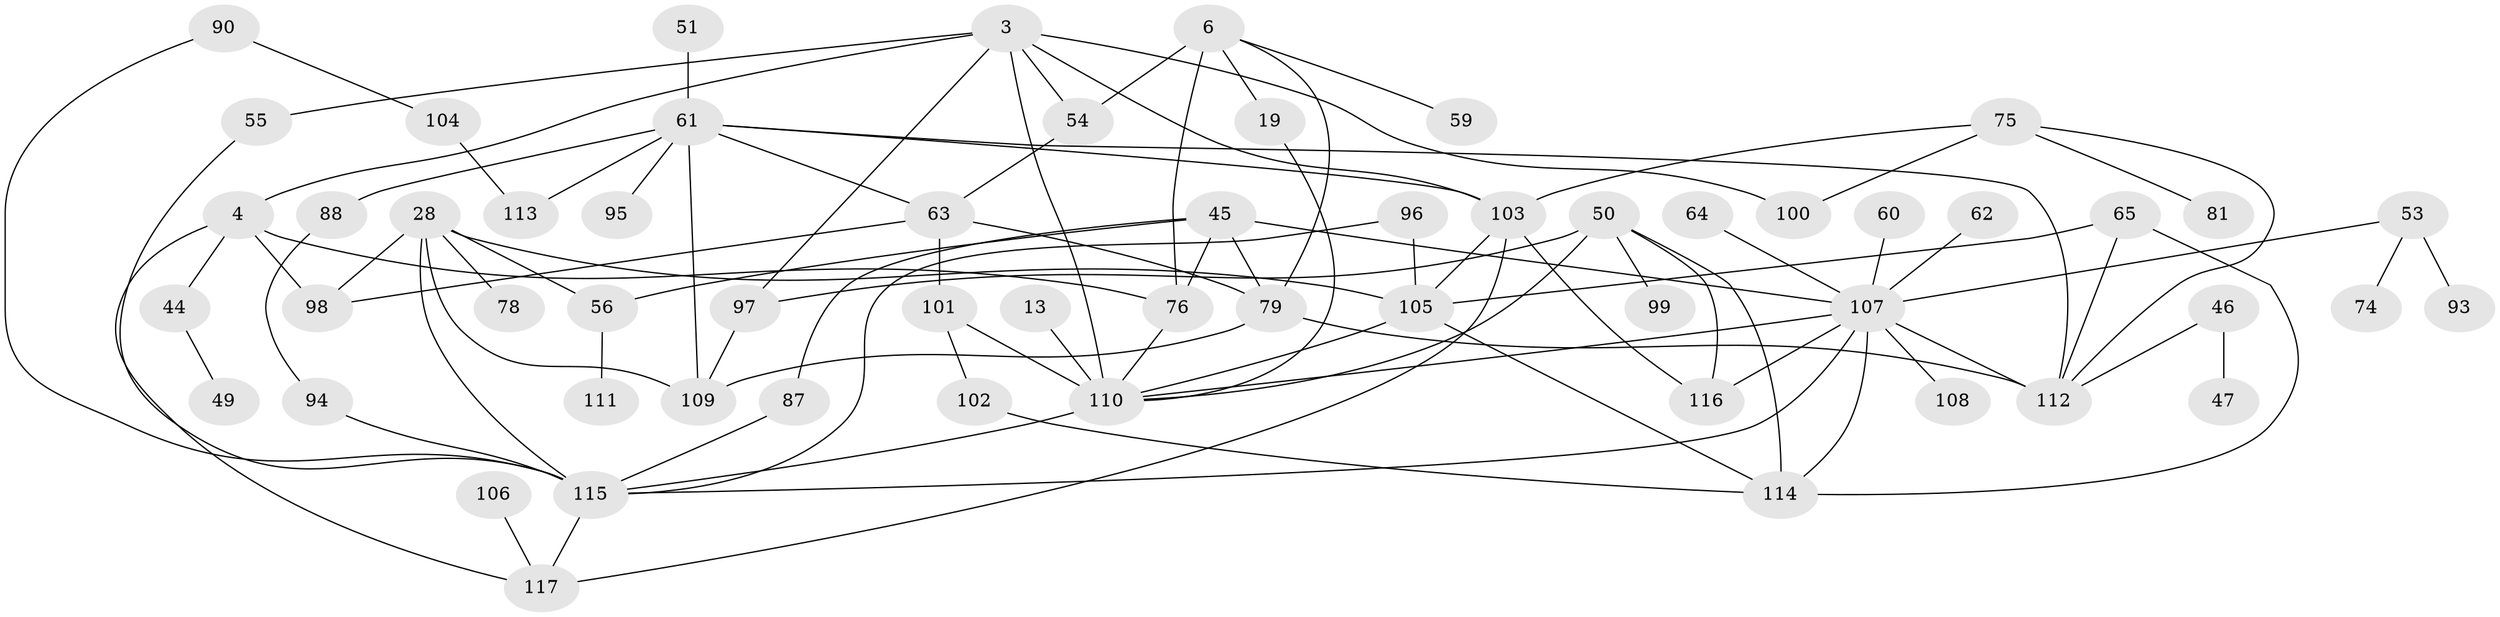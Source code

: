 // original degree distribution, {6: 0.05128205128205128, 5: 0.1111111111111111, 3: 0.23076923076923078, 4: 0.09401709401709402, 1: 0.17094017094017094, 8: 0.008547008547008548, 7: 0.017094017094017096, 2: 0.3162393162393162}
// Generated by graph-tools (version 1.1) at 2025/41/03/09/25 04:41:07]
// undirected, 58 vertices, 93 edges
graph export_dot {
graph [start="1"]
  node [color=gray90,style=filled];
  3 [super="+1"];
  4;
  6;
  13;
  19;
  28 [super="+23+20"];
  44;
  45 [super="+26"];
  46;
  47;
  49;
  50 [super="+35"];
  51;
  53 [super="+43"];
  54 [super="+5"];
  55;
  56 [super="+33"];
  59;
  60;
  61 [super="+36+31"];
  62;
  63 [super="+58"];
  64;
  65 [super="+42"];
  74;
  75 [super="+24+48+52"];
  76 [super="+22+72"];
  78;
  79 [super="+12+10"];
  81;
  87;
  88;
  90;
  93;
  94 [super="+27"];
  95;
  96;
  97 [super="+14+91"];
  98 [super="+37+77"];
  99;
  100;
  101 [super="+84+39"];
  102;
  103 [super="+67+80"];
  104;
  105 [super="+92"];
  106;
  107 [super="+66+82+69"];
  108;
  109 [super="+16"];
  110 [super="+73+41+68"];
  111;
  112 [super="+15"];
  113;
  114 [super="+32+89"];
  115 [super="+21"];
  116 [super="+85"];
  117 [super="+83"];
  3 -- 100;
  3 -- 55;
  3 -- 4 [weight=2];
  3 -- 54;
  3 -- 103 [weight=2];
  3 -- 97;
  3 -- 110 [weight=2];
  4 -- 44;
  4 -- 98;
  4 -- 76;
  4 -- 117;
  6 -- 19;
  6 -- 59;
  6 -- 54 [weight=2];
  6 -- 79;
  6 -- 76;
  13 -- 110;
  19 -- 110;
  28 -- 115 [weight=2];
  28 -- 109;
  28 -- 78;
  28 -- 98;
  28 -- 105;
  28 -- 56;
  44 -- 49;
  45 -- 79 [weight=2];
  45 -- 87;
  45 -- 107 [weight=3];
  45 -- 76;
  45 -- 56;
  46 -- 47;
  46 -- 112;
  50 -- 116;
  50 -- 114 [weight=2];
  50 -- 99;
  50 -- 110;
  50 -- 97;
  51 -- 61;
  53 -- 74;
  53 -- 93 [weight=2];
  53 -- 107;
  54 -- 63;
  55 -- 115;
  56 -- 111;
  60 -- 107;
  61 -- 109;
  61 -- 63;
  61 -- 112;
  61 -- 113;
  61 -- 103;
  61 -- 88;
  61 -- 95;
  62 -- 107;
  63 -- 79;
  63 -- 98;
  63 -- 101;
  64 -- 107;
  65 -- 105;
  65 -- 112 [weight=2];
  65 -- 114;
  75 -- 103;
  75 -- 100;
  75 -- 112;
  75 -- 81;
  76 -- 110;
  79 -- 109 [weight=2];
  79 -- 112 [weight=2];
  87 -- 115;
  88 -- 94;
  90 -- 104;
  90 -- 115;
  94 -- 115;
  96 -- 115;
  96 -- 105;
  97 -- 109;
  101 -- 102;
  101 -- 110 [weight=3];
  102 -- 114;
  103 -- 117;
  103 -- 116;
  103 -- 105;
  104 -- 113;
  105 -- 114;
  105 -- 110;
  106 -- 117;
  107 -- 108;
  107 -- 110 [weight=2];
  107 -- 112 [weight=2];
  107 -- 114 [weight=2];
  107 -- 115;
  107 -- 116;
  110 -- 115 [weight=2];
  115 -- 117;
}
